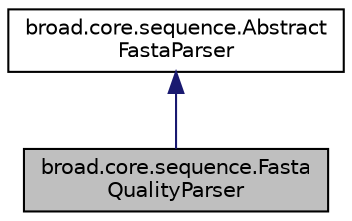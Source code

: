 digraph "broad.core.sequence.FastaQualityParser"
{
  edge [fontname="Helvetica",fontsize="10",labelfontname="Helvetica",labelfontsize="10"];
  node [fontname="Helvetica",fontsize="10",shape=record];
  Node1 [label="broad.core.sequence.Fasta\lQualityParser",height=0.2,width=0.4,color="black", fillcolor="grey75", style="filled" fontcolor="black"];
  Node2 -> Node1 [dir="back",color="midnightblue",fontsize="10",style="solid"];
  Node2 [label="broad.core.sequence.Abstract\lFastaParser",height=0.2,width=0.4,color="black", fillcolor="white", style="filled",URL="$classbroad_1_1core_1_1sequence_1_1_abstract_fasta_parser.html"];
}
